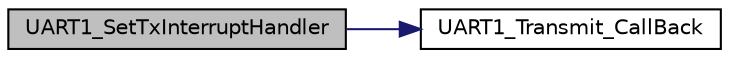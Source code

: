 digraph "UART1_SetTxInterruptHandler"
{
 // LATEX_PDF_SIZE
  edge [fontname="Helvetica",fontsize="10",labelfontname="Helvetica",labelfontsize="10"];
  node [fontname="Helvetica",fontsize="10",shape=record];
  rankdir="LR";
  Node1 [label="UART1_SetTxInterruptHandler",height=0.2,width=0.4,color="black", fillcolor="grey75", style="filled", fontcolor="black",tooltip=" "];
  Node1 -> Node2 [color="midnightblue",fontsize="10",style="solid",fontname="Helvetica"];
  Node2 [label="UART1_Transmit_CallBack",height=0.2,width=0.4,color="black", fillcolor="white", style="filled",URL="$uart1_8h.html#ac9c13d037043af27f19a5dbb9987c5ad",tooltip=" "];
}

